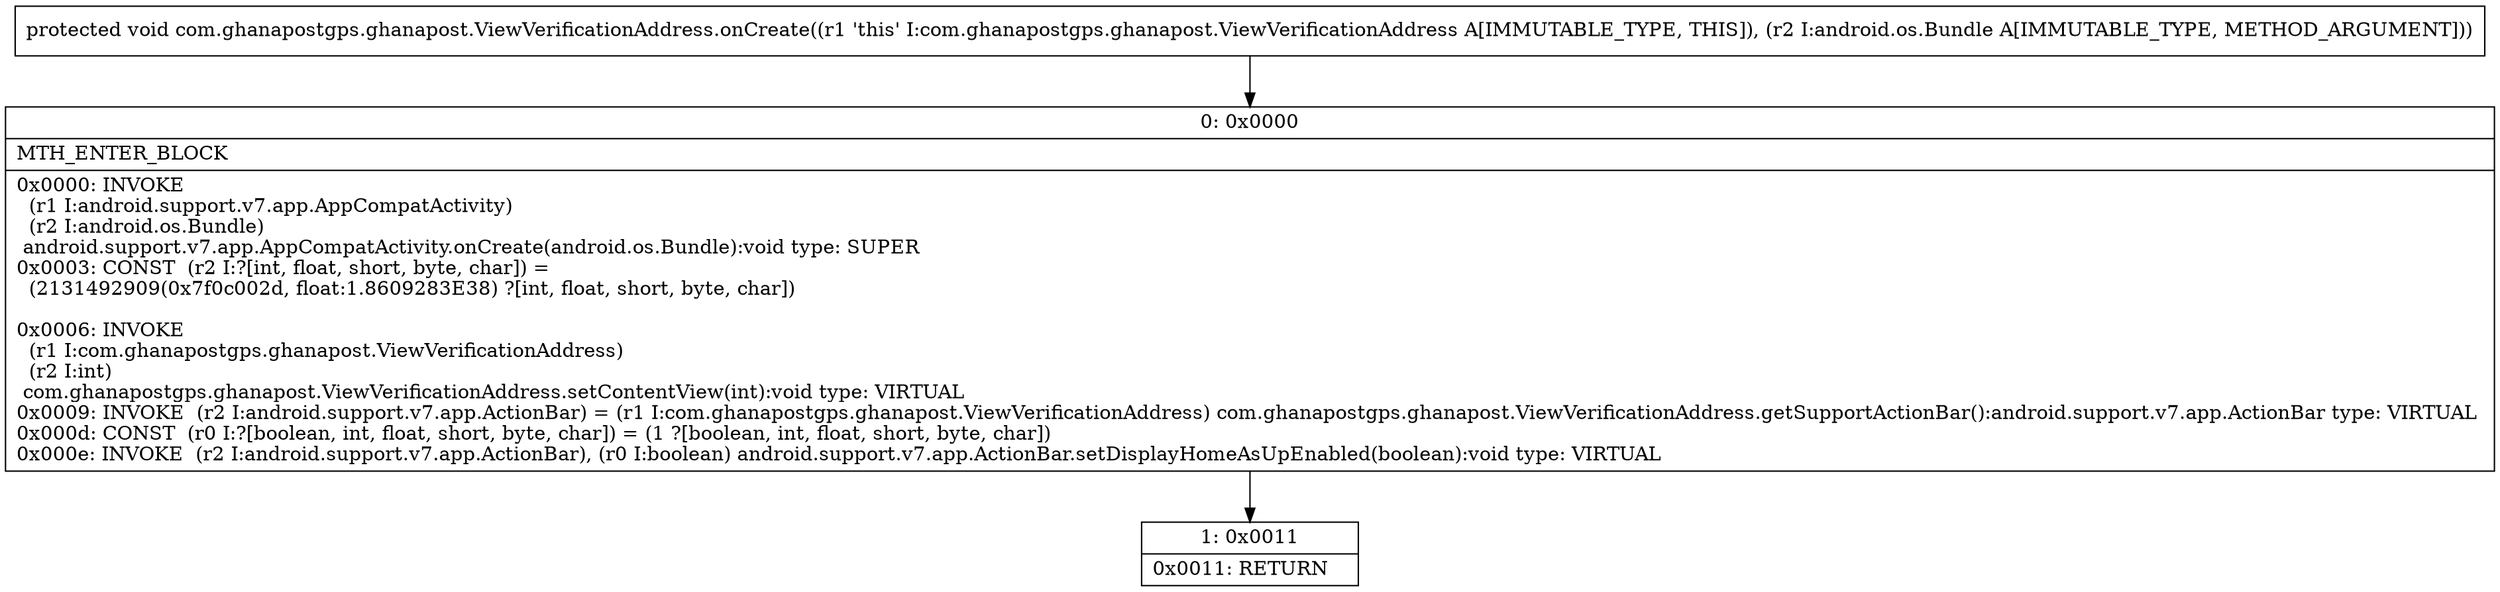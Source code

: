 digraph "CFG forcom.ghanapostgps.ghanapost.ViewVerificationAddress.onCreate(Landroid\/os\/Bundle;)V" {
Node_0 [shape=record,label="{0\:\ 0x0000|MTH_ENTER_BLOCK\l|0x0000: INVOKE  \l  (r1 I:android.support.v7.app.AppCompatActivity)\l  (r2 I:android.os.Bundle)\l android.support.v7.app.AppCompatActivity.onCreate(android.os.Bundle):void type: SUPER \l0x0003: CONST  (r2 I:?[int, float, short, byte, char]) = \l  (2131492909(0x7f0c002d, float:1.8609283E38) ?[int, float, short, byte, char])\l \l0x0006: INVOKE  \l  (r1 I:com.ghanapostgps.ghanapost.ViewVerificationAddress)\l  (r2 I:int)\l com.ghanapostgps.ghanapost.ViewVerificationAddress.setContentView(int):void type: VIRTUAL \l0x0009: INVOKE  (r2 I:android.support.v7.app.ActionBar) = (r1 I:com.ghanapostgps.ghanapost.ViewVerificationAddress) com.ghanapostgps.ghanapost.ViewVerificationAddress.getSupportActionBar():android.support.v7.app.ActionBar type: VIRTUAL \l0x000d: CONST  (r0 I:?[boolean, int, float, short, byte, char]) = (1 ?[boolean, int, float, short, byte, char]) \l0x000e: INVOKE  (r2 I:android.support.v7.app.ActionBar), (r0 I:boolean) android.support.v7.app.ActionBar.setDisplayHomeAsUpEnabled(boolean):void type: VIRTUAL \l}"];
Node_1 [shape=record,label="{1\:\ 0x0011|0x0011: RETURN   \l}"];
MethodNode[shape=record,label="{protected void com.ghanapostgps.ghanapost.ViewVerificationAddress.onCreate((r1 'this' I:com.ghanapostgps.ghanapost.ViewVerificationAddress A[IMMUTABLE_TYPE, THIS]), (r2 I:android.os.Bundle A[IMMUTABLE_TYPE, METHOD_ARGUMENT])) }"];
MethodNode -> Node_0;
Node_0 -> Node_1;
}


